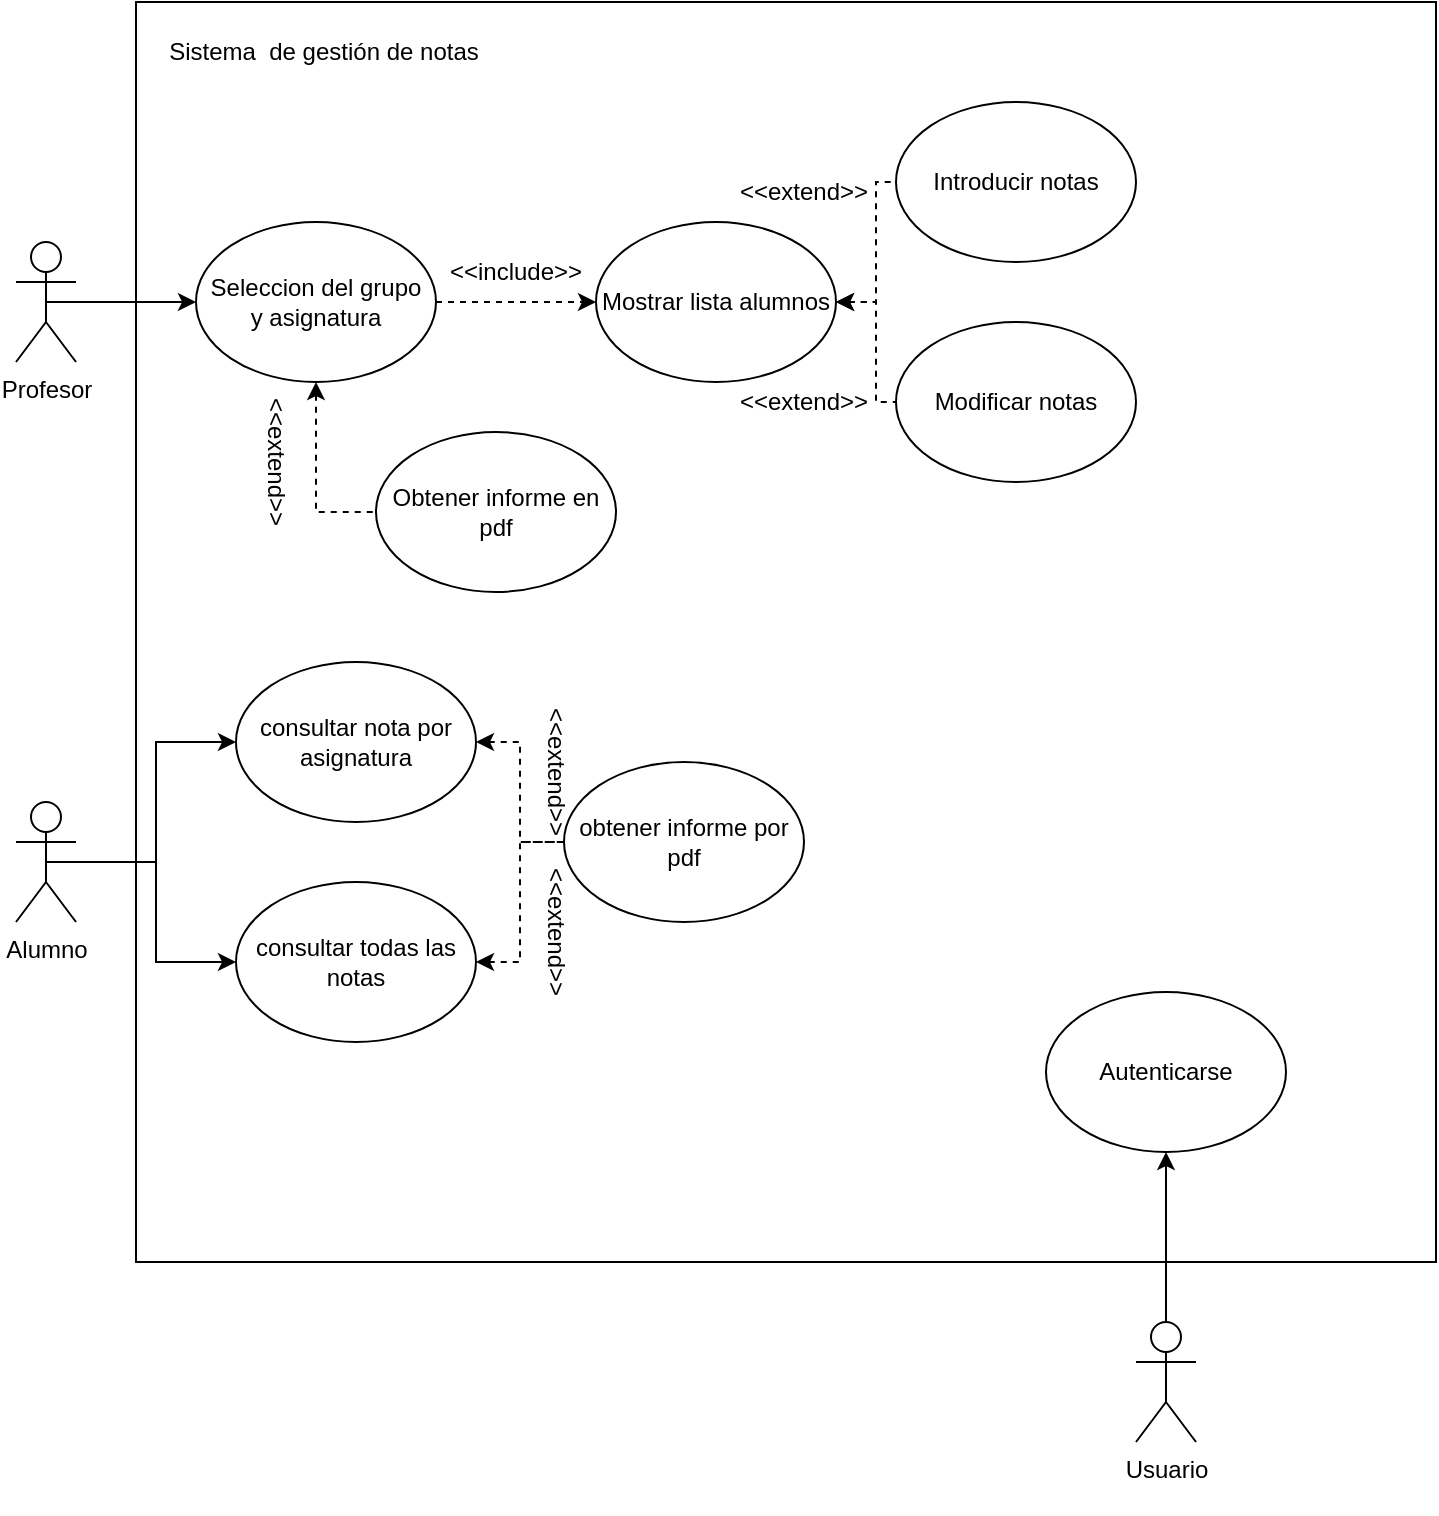 <mxfile version="24.3.1" type="device">
  <diagram name="Página-1" id="SGTsihArmUw9zaVr6uE_">
    <mxGraphModel dx="1099" dy="621" grid="1" gridSize="10" guides="1" tooltips="1" connect="1" arrows="1" fold="1" page="1" pageScale="1" pageWidth="827" pageHeight="1169" math="0" shadow="0">
      <root>
        <mxCell id="0" />
        <mxCell id="1" parent="0" />
        <mxCell id="gb8HixxpT3r0ZcgBfMSd-1" value="" style="rounded=0;whiteSpace=wrap;html=1;" parent="1" vertex="1">
          <mxGeometry x="80" y="10" width="650" height="630" as="geometry" />
        </mxCell>
        <mxCell id="gb8HixxpT3r0ZcgBfMSd-2" value="Sistema&amp;nbsp; de gestión de notas" style="text;html=1;align=center;verticalAlign=middle;whiteSpace=wrap;rounded=0;" parent="1" vertex="1">
          <mxGeometry x="54" y="20" width="240" height="30" as="geometry" />
        </mxCell>
        <mxCell id="gb8HixxpT3r0ZcgBfMSd-17" style="edgeStyle=orthogonalEdgeStyle;rounded=0;orthogonalLoop=1;jettySize=auto;html=1;exitX=0.5;exitY=0.5;exitDx=0;exitDy=0;exitPerimeter=0;entryX=0;entryY=0.5;entryDx=0;entryDy=0;" parent="1" source="gb8HixxpT3r0ZcgBfMSd-3" target="gb8HixxpT3r0ZcgBfMSd-4" edge="1">
          <mxGeometry relative="1" as="geometry" />
        </mxCell>
        <mxCell id="gb8HixxpT3r0ZcgBfMSd-3" value="Profesor" style="shape=umlActor;verticalLabelPosition=bottom;verticalAlign=top;html=1;outlineConnect=0;" parent="1" vertex="1">
          <mxGeometry x="20" y="130" width="30" height="60" as="geometry" />
        </mxCell>
        <mxCell id="gb8HixxpT3r0ZcgBfMSd-6" style="edgeStyle=orthogonalEdgeStyle;rounded=0;orthogonalLoop=1;jettySize=auto;html=1;exitX=1;exitY=0.5;exitDx=0;exitDy=0;entryX=0;entryY=0.5;entryDx=0;entryDy=0;dashed=1;" parent="1" source="gb8HixxpT3r0ZcgBfMSd-4" target="gb8HixxpT3r0ZcgBfMSd-5" edge="1">
          <mxGeometry relative="1" as="geometry" />
        </mxCell>
        <mxCell id="gb8HixxpT3r0ZcgBfMSd-15" style="edgeStyle=orthogonalEdgeStyle;rounded=0;orthogonalLoop=1;jettySize=auto;html=1;exitX=0.5;exitY=1;exitDx=0;exitDy=0;entryX=0;entryY=0.5;entryDx=0;entryDy=0;dashed=1;endArrow=none;endFill=0;startArrow=classic;startFill=1;" parent="1" source="gb8HixxpT3r0ZcgBfMSd-4" target="gb8HixxpT3r0ZcgBfMSd-14" edge="1">
          <mxGeometry relative="1" as="geometry" />
        </mxCell>
        <mxCell id="gb8HixxpT3r0ZcgBfMSd-4" value="Seleccion del grupo&lt;div&gt;y asignatura&lt;/div&gt;" style="ellipse;whiteSpace=wrap;html=1;" parent="1" vertex="1">
          <mxGeometry x="110" y="120" width="120" height="80" as="geometry" />
        </mxCell>
        <mxCell id="gb8HixxpT3r0ZcgBfMSd-10" value="" style="edgeStyle=orthogonalEdgeStyle;rounded=0;orthogonalLoop=1;jettySize=auto;html=1;dashed=1;endArrow=none;endFill=0;startArrow=classic;startFill=1;" parent="1" source="gb8HixxpT3r0ZcgBfMSd-5" target="gb8HixxpT3r0ZcgBfMSd-9" edge="1">
          <mxGeometry relative="1" as="geometry" />
        </mxCell>
        <mxCell id="gb8HixxpT3r0ZcgBfMSd-11" style="edgeStyle=orthogonalEdgeStyle;rounded=0;orthogonalLoop=1;jettySize=auto;html=1;exitX=1;exitY=0.5;exitDx=0;exitDy=0;entryX=0;entryY=0.5;entryDx=0;entryDy=0;dashed=1;endArrow=none;endFill=0;startArrow=classic;startFill=1;" parent="1" source="gb8HixxpT3r0ZcgBfMSd-5" target="gb8HixxpT3r0ZcgBfMSd-8" edge="1">
          <mxGeometry relative="1" as="geometry" />
        </mxCell>
        <mxCell id="gb8HixxpT3r0ZcgBfMSd-5" value="Mostrar lista alumnos" style="ellipse;whiteSpace=wrap;html=1;" parent="1" vertex="1">
          <mxGeometry x="310" y="120" width="120" height="80" as="geometry" />
        </mxCell>
        <mxCell id="gb8HixxpT3r0ZcgBfMSd-7" value="&amp;lt;&amp;lt;include&amp;gt;&amp;gt;" style="text;html=1;align=center;verticalAlign=middle;whiteSpace=wrap;rounded=0;" parent="1" vertex="1">
          <mxGeometry x="240" y="130" width="60" height="30" as="geometry" />
        </mxCell>
        <mxCell id="gb8HixxpT3r0ZcgBfMSd-8" value="Introducir notas" style="ellipse;whiteSpace=wrap;html=1;" parent="1" vertex="1">
          <mxGeometry x="460" y="60" width="120" height="80" as="geometry" />
        </mxCell>
        <mxCell id="gb8HixxpT3r0ZcgBfMSd-9" value="Modificar notas" style="ellipse;whiteSpace=wrap;html=1;" parent="1" vertex="1">
          <mxGeometry x="460" y="170" width="120" height="80" as="geometry" />
        </mxCell>
        <mxCell id="gb8HixxpT3r0ZcgBfMSd-12" value="&amp;lt;&amp;lt;extend&amp;gt;&amp;gt;" style="text;html=1;align=center;verticalAlign=middle;whiteSpace=wrap;rounded=0;" parent="1" vertex="1">
          <mxGeometry x="384" y="90" width="60" height="30" as="geometry" />
        </mxCell>
        <mxCell id="gb8HixxpT3r0ZcgBfMSd-13" value="&amp;lt;&amp;lt;extend&lt;span style=&quot;background-color: initial;&quot;&gt;&amp;gt;&amp;gt;&lt;/span&gt;" style="text;html=1;align=center;verticalAlign=middle;whiteSpace=wrap;rounded=0;" parent="1" vertex="1">
          <mxGeometry x="384" y="195" width="60" height="30" as="geometry" />
        </mxCell>
        <mxCell id="gb8HixxpT3r0ZcgBfMSd-14" value="Obtener informe en pdf" style="ellipse;whiteSpace=wrap;html=1;" parent="1" vertex="1">
          <mxGeometry x="200" y="225" width="120" height="80" as="geometry" />
        </mxCell>
        <mxCell id="gb8HixxpT3r0ZcgBfMSd-16" value="&amp;lt;&amp;lt;extend&amp;gt;&amp;gt;" style="text;html=1;align=center;verticalAlign=middle;whiteSpace=wrap;rounded=0;rotation=90;" parent="1" vertex="1">
          <mxGeometry x="120" y="225" width="60" height="30" as="geometry" />
        </mxCell>
        <mxCell id="gb8HixxpT3r0ZcgBfMSd-22" style="edgeStyle=orthogonalEdgeStyle;rounded=0;orthogonalLoop=1;jettySize=auto;html=1;exitX=0.5;exitY=0.5;exitDx=0;exitDy=0;exitPerimeter=0;entryX=0;entryY=0.5;entryDx=0;entryDy=0;" parent="1" source="gb8HixxpT3r0ZcgBfMSd-19" target="gb8HixxpT3r0ZcgBfMSd-20" edge="1">
          <mxGeometry relative="1" as="geometry" />
        </mxCell>
        <mxCell id="gb8HixxpT3r0ZcgBfMSd-23" style="edgeStyle=orthogonalEdgeStyle;rounded=0;orthogonalLoop=1;jettySize=auto;html=1;exitX=0.5;exitY=0.5;exitDx=0;exitDy=0;exitPerimeter=0;entryX=0;entryY=0.5;entryDx=0;entryDy=0;" parent="1" source="gb8HixxpT3r0ZcgBfMSd-19" target="gb8HixxpT3r0ZcgBfMSd-21" edge="1">
          <mxGeometry relative="1" as="geometry" />
        </mxCell>
        <mxCell id="gb8HixxpT3r0ZcgBfMSd-19" value="Alumno" style="shape=umlActor;verticalLabelPosition=bottom;verticalAlign=top;html=1;outlineConnect=0;" parent="1" vertex="1">
          <mxGeometry x="20" y="410" width="30" height="60" as="geometry" />
        </mxCell>
        <mxCell id="gb8HixxpT3r0ZcgBfMSd-26" style="edgeStyle=orthogonalEdgeStyle;rounded=0;orthogonalLoop=1;jettySize=auto;html=1;exitX=1;exitY=0.5;exitDx=0;exitDy=0;entryX=0;entryY=0.5;entryDx=0;entryDy=0;dashed=1;endArrow=none;endFill=0;startArrow=classic;startFill=1;" parent="1" source="gb8HixxpT3r0ZcgBfMSd-20" target="gb8HixxpT3r0ZcgBfMSd-24" edge="1">
          <mxGeometry relative="1" as="geometry" />
        </mxCell>
        <mxCell id="gb8HixxpT3r0ZcgBfMSd-20" value="consultar nota por asignatura" style="ellipse;whiteSpace=wrap;html=1;" parent="1" vertex="1">
          <mxGeometry x="130" y="340" width="120" height="80" as="geometry" />
        </mxCell>
        <mxCell id="gb8HixxpT3r0ZcgBfMSd-25" style="edgeStyle=orthogonalEdgeStyle;rounded=0;orthogonalLoop=1;jettySize=auto;html=1;exitX=1;exitY=0.5;exitDx=0;exitDy=0;dashed=1;endArrow=none;endFill=0;startArrow=classic;startFill=1;" parent="1" source="gb8HixxpT3r0ZcgBfMSd-21" target="gb8HixxpT3r0ZcgBfMSd-24" edge="1">
          <mxGeometry relative="1" as="geometry" />
        </mxCell>
        <mxCell id="gb8HixxpT3r0ZcgBfMSd-21" value="consultar todas las notas" style="ellipse;whiteSpace=wrap;html=1;" parent="1" vertex="1">
          <mxGeometry x="130" y="450" width="120" height="80" as="geometry" />
        </mxCell>
        <mxCell id="gb8HixxpT3r0ZcgBfMSd-24" value="obtener informe por pdf" style="ellipse;whiteSpace=wrap;html=1;" parent="1" vertex="1">
          <mxGeometry x="294" y="390" width="120" height="80" as="geometry" />
        </mxCell>
        <mxCell id="gb8HixxpT3r0ZcgBfMSd-27" value="&amp;lt;&amp;lt;extend&lt;span style=&quot;background-color: initial;&quot;&gt;&amp;gt;&amp;gt;&lt;/span&gt;" style="text;html=1;align=center;verticalAlign=middle;whiteSpace=wrap;rounded=0;rotation=90;" parent="1" vertex="1">
          <mxGeometry x="260" y="380" width="60" height="30" as="geometry" />
        </mxCell>
        <mxCell id="gb8HixxpT3r0ZcgBfMSd-28" value="&amp;lt;&amp;lt;extend&amp;gt;&amp;gt;" style="text;html=1;align=center;verticalAlign=middle;whiteSpace=wrap;rounded=0;rotation=90;" parent="1" vertex="1">
          <mxGeometry x="260" y="460" width="60" height="30" as="geometry" />
        </mxCell>
        <mxCell id="gb8HixxpT3r0ZcgBfMSd-31" style="edgeStyle=orthogonalEdgeStyle;rounded=0;orthogonalLoop=1;jettySize=auto;html=1;exitX=0.5;exitY=0;exitDx=0;exitDy=0;exitPerimeter=0;entryX=0.5;entryY=1;entryDx=0;entryDy=0;endArrow=classic;endFill=1;" parent="1" source="gb8HixxpT3r0ZcgBfMSd-29" target="gb8HixxpT3r0ZcgBfMSd-30" edge="1">
          <mxGeometry relative="1" as="geometry" />
        </mxCell>
        <mxCell id="gb8HixxpT3r0ZcgBfMSd-29" value="Usuario&lt;div&gt;&lt;br&gt;&lt;/div&gt;" style="shape=umlActor;verticalLabelPosition=bottom;verticalAlign=top;html=1;outlineConnect=0;" parent="1" vertex="1">
          <mxGeometry x="580" y="670" width="30" height="60" as="geometry" />
        </mxCell>
        <mxCell id="gb8HixxpT3r0ZcgBfMSd-30" value="Autenticarse" style="ellipse;whiteSpace=wrap;html=1;" parent="1" vertex="1">
          <mxGeometry x="535" y="505" width="120" height="80" as="geometry" />
        </mxCell>
      </root>
    </mxGraphModel>
  </diagram>
</mxfile>

